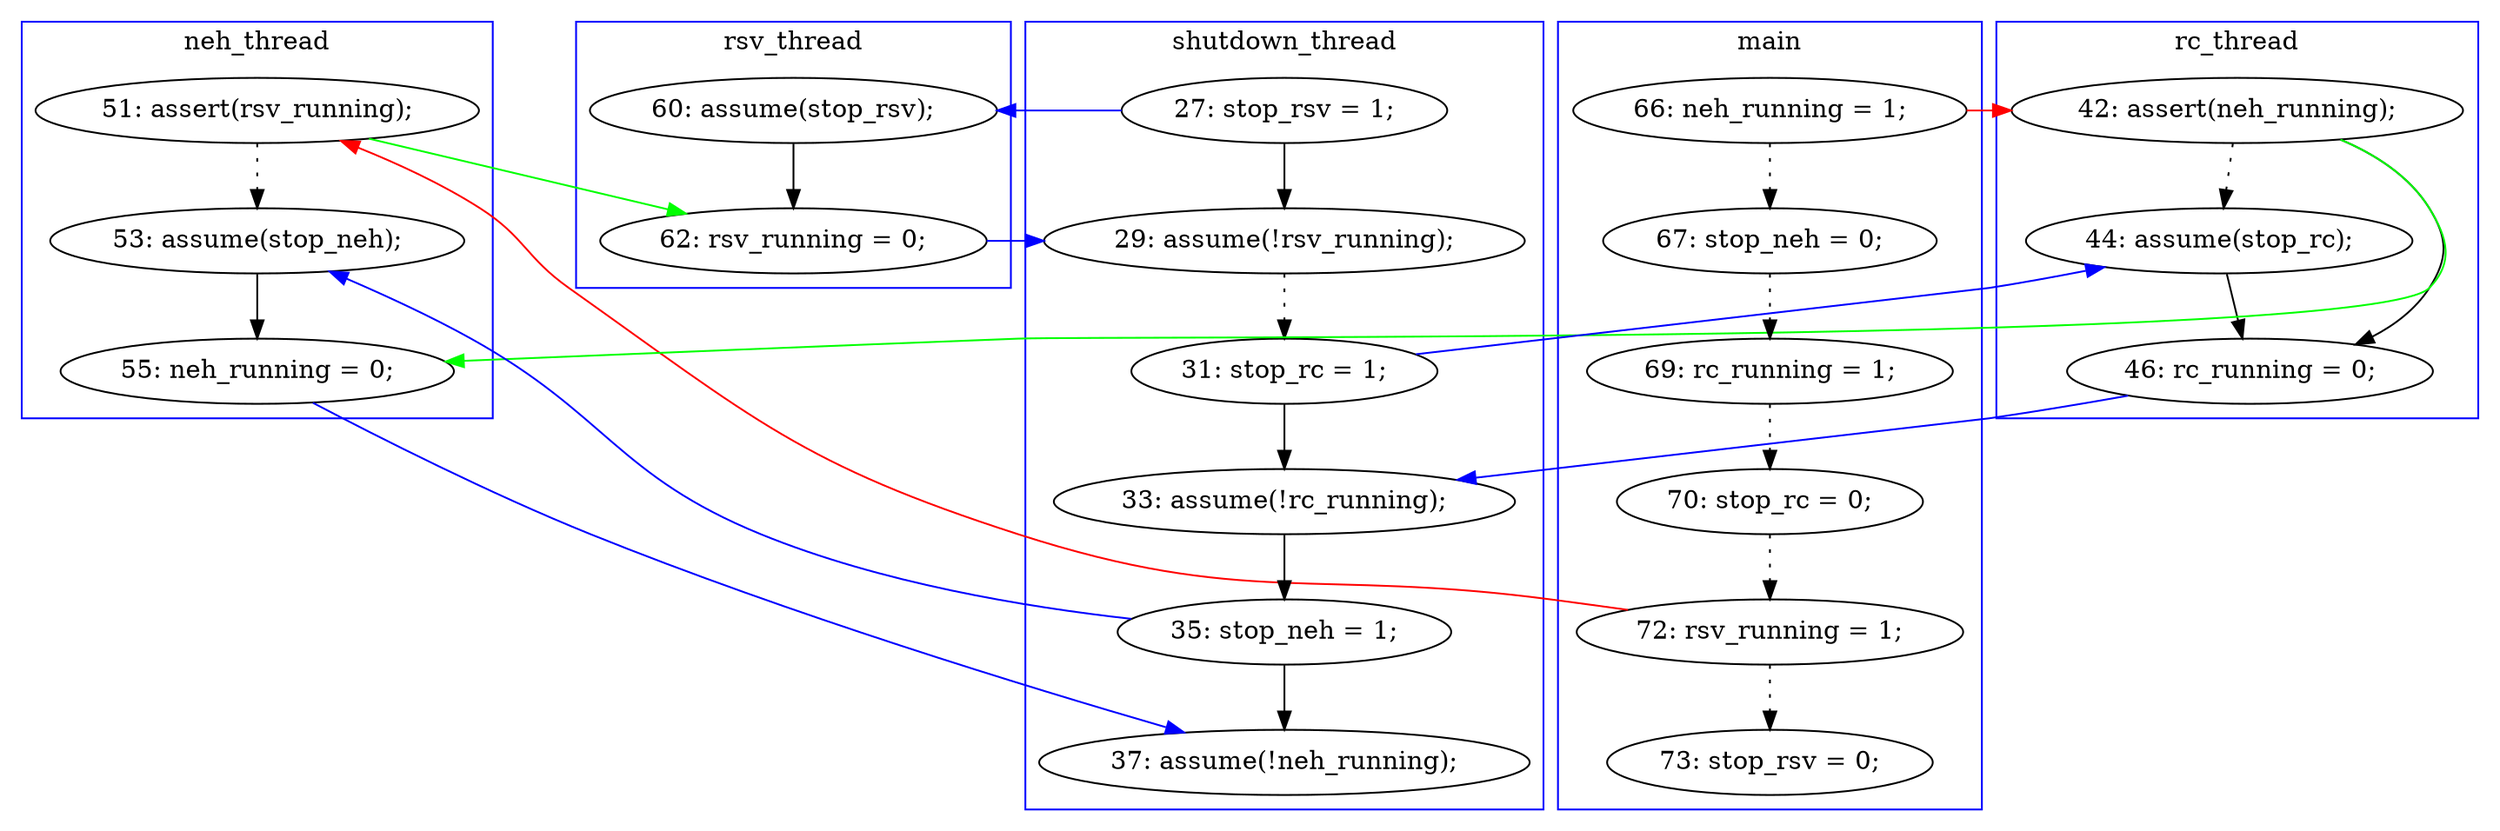 digraph ProofObject {
	5 -> 6 [style = dotted, color = black]
	26 -> 27 [color = Black]
	11 -> 19 [color = Black]
	18 -> 19 [color = Blue, constraint = false]
	23 -> 33 [color = Green, constraint = false]
	28 -> 29 [color = Black]
	15 -> 18 [color = Green, constraint = false]
	29 -> 34 [color = Black]
	33 -> 34 [color = Blue, constraint = false]
	11 -> 17 [color = Blue, constraint = false]
	27 -> 28 [color = Blue, constraint = false]
	19 -> 25 [style = dotted, color = black]
	30 -> 33 [color = Black]
	2 -> 3 [style = dotted, color = black]
	6 -> 15 [color = Red, constraint = false]
	2 -> 23 [color = Red, constraint = false]
	23 -> 26 [style = dotted, color = black]
	17 -> 18 [color = Black]
	29 -> 30 [color = Blue, constraint = false]
	6 -> 7 [style = dotted, color = black]
	25 -> 26 [color = Blue, constraint = false]
	23 -> 27 [color = Black]
	15 -> 30 [style = dotted, color = black]
	3 -> 4 [style = dotted, color = black]
	4 -> 5 [style = dotted, color = black]
	25 -> 28 [color = Black]
	subgraph cluster2 {
		label = rc_thread
		color = blue
		23  [label = "42: assert(neh_running);"]
		26  [label = "44: assume(stop_rc);"]
		27  [label = "46: rc_running = 0;"]
	}
	subgraph cluster0 {
		label = main
		color = blue
		4  [label = "69: rc_running = 1;"]
		2  [label = "66: neh_running = 1;"]
		3  [label = "67: stop_neh = 0;"]
		6  [label = "72: rsv_running = 1;"]
		5  [label = "70: stop_rc = 0;"]
		7  [label = "73: stop_rsv = 0;"]
	}
	subgraph cluster1 {
		label = shutdown_thread
		color = blue
		19  [label = "29: assume(!rsv_running);"]
		11  [label = "27: stop_rsv = 1;"]
		25  [label = "31: stop_rc = 1;"]
		28  [label = "33: assume(!rc_running);"]
		29  [label = "35: stop_neh = 1;"]
		34  [label = "37: assume(!neh_running);"]
	}
	subgraph cluster3 {
		label = neh_thread
		color = blue
		15  [label = "51: assert(rsv_running);"]
		30  [label = "53: assume(stop_neh);"]
		33  [label = "55: neh_running = 0;"]
	}
	subgraph cluster4 {
		label = rsv_thread
		color = blue
		18  [label = "62: rsv_running = 0;"]
		17  [label = "60: assume(stop_rsv);"]
	}
}